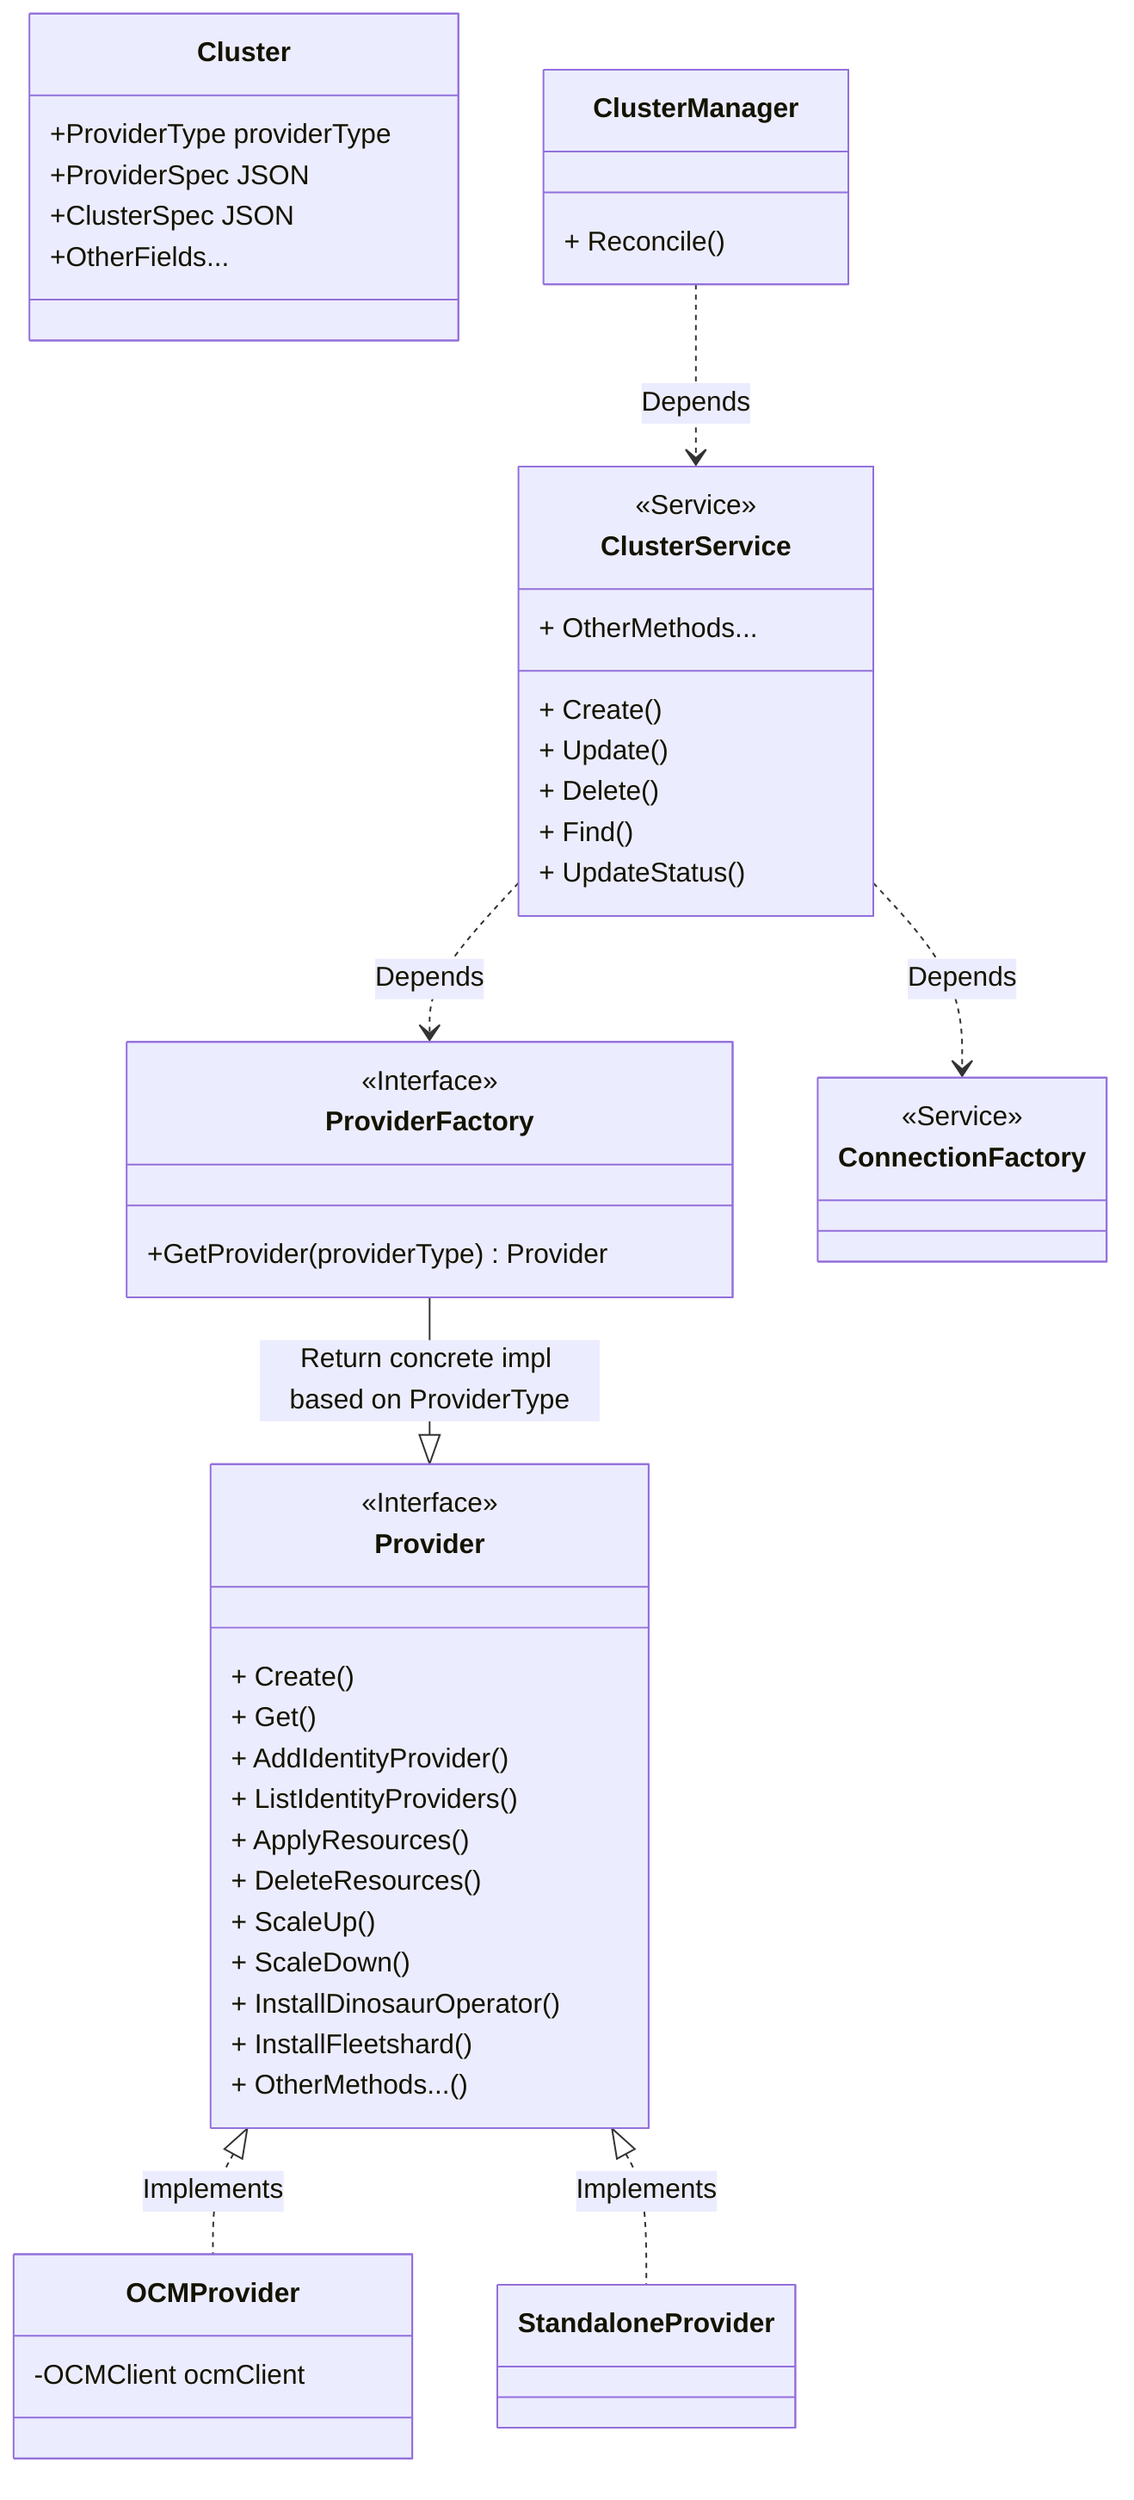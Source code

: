 classDiagram
  class Cluster {
      +ProviderType providerType
      +ProviderSpec JSON
      +ClusterSpec JSON
      +OtherFields...
  }

  class Provider {
      <<Interface>>
      + Create()
      + Get()
      + AddIdentityProvider()
      + ListIdentityProviders()
      + ApplyResources()
      + DeleteResources()
      + ScaleUp()
      + ScaleDown()
      + InstallDinosaurOperator()
      + InstallFleetshard()
      + OtherMethods...()
  }

  class ProviderFactory {
      <<Interface>>
      +GetProvider(providerType) Provider
  }

  class OCMProvider{
      -OCMClient ocmClient
  }
  class StandaloneProvider {

  }

  class ConnectionFactory {
      <<Service>>
  }

  class ClusterService {
      <<Service>>
      + Create()
      + Update()
      + Delete()
      + Find()
      + UpdateStatus()
      + OtherMethods...
  }

  class ClusterManager {
      + Reconcile()
  }

  Provider <|.. OCMProvider: Implements
  Provider <|.. StandaloneProvider: Implements
  ProviderFactory --|> Provider: Return concrete impl based on ProviderType
  ClusterService ..> ProviderFactory: Depends
  ClusterService ..> ConnectionFactory: Depends
  ClusterManager ..> ClusterService: Depends